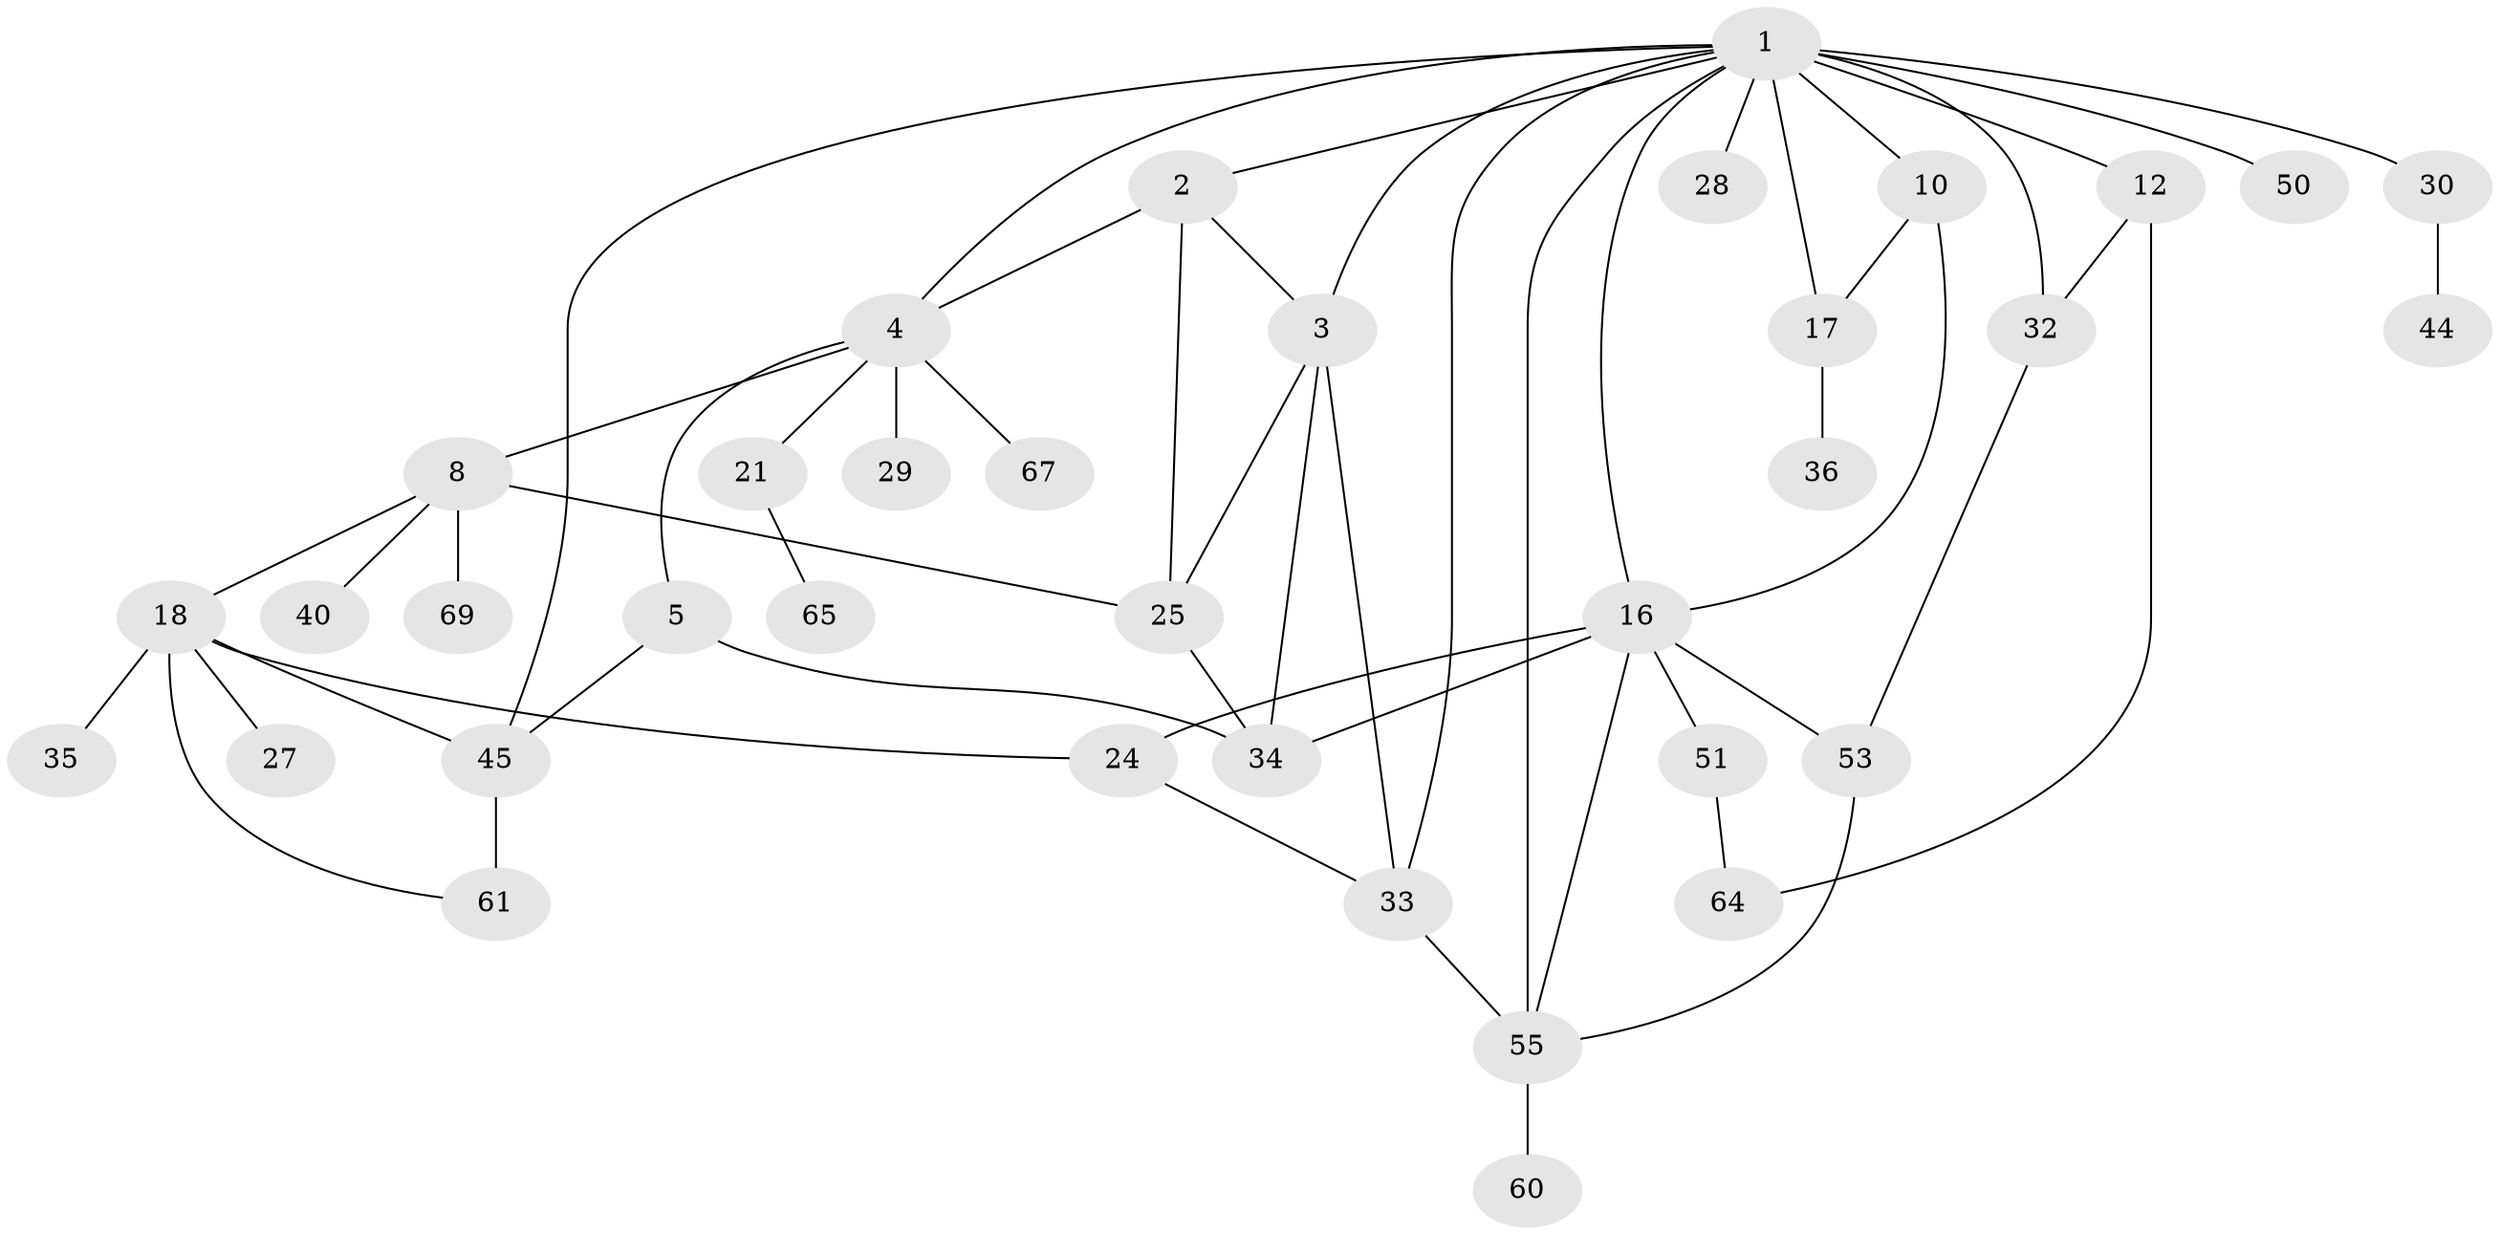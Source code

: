 // original degree distribution, {6: 0.0273972602739726, 4: 0.1643835616438356, 7: 0.0136986301369863, 5: 0.1232876712328767, 2: 0.2602739726027397, 3: 0.1780821917808219, 1: 0.2328767123287671}
// Generated by graph-tools (version 1.1) at 2025/16/03/04/25 18:16:52]
// undirected, 36 vertices, 56 edges
graph export_dot {
graph [start="1"]
  node [color=gray90,style=filled];
  1 [super="+11+6+7"];
  2;
  3 [super="+13"];
  4;
  5 [super="+66+41"];
  8;
  10 [super="+54"];
  12;
  16 [super="+31"];
  17;
  18 [super="+19"];
  21;
  24 [super="+52"];
  25 [super="+42+49"];
  27;
  28;
  29;
  30 [super="+47+48"];
  32;
  33 [super="+71"];
  34;
  35;
  36;
  40;
  44 [super="+72"];
  45 [super="+59"];
  50;
  51;
  53;
  55 [super="+57"];
  60;
  61;
  64;
  65;
  67;
  69;
  1 -- 2;
  1 -- 30 [weight=2];
  1 -- 17 [weight=2];
  1 -- 3 [weight=2];
  1 -- 55 [weight=2];
  1 -- 12 [weight=2];
  1 -- 10 [weight=2];
  1 -- 32;
  1 -- 33;
  1 -- 45;
  1 -- 50;
  1 -- 16;
  1 -- 4;
  1 -- 28;
  2 -- 3;
  2 -- 4;
  2 -- 25;
  3 -- 25;
  3 -- 34;
  3 -- 33;
  4 -- 5;
  4 -- 8;
  4 -- 21;
  4 -- 29;
  4 -- 67;
  5 -- 34;
  5 -- 45;
  8 -- 18;
  8 -- 40;
  8 -- 69;
  8 -- 25;
  10 -- 16;
  10 -- 17 [weight=2];
  12 -- 32;
  12 -- 64;
  16 -- 53;
  16 -- 34 [weight=2];
  16 -- 51;
  16 -- 55;
  16 -- 24;
  17 -- 36;
  18 -- 24;
  18 -- 27 [weight=2];
  18 -- 45;
  18 -- 35;
  18 -- 61;
  21 -- 65;
  24 -- 33;
  25 -- 34;
  30 -- 44;
  32 -- 53;
  33 -- 55;
  45 -- 61 [weight=2];
  51 -- 64;
  53 -- 55;
  55 -- 60;
}
